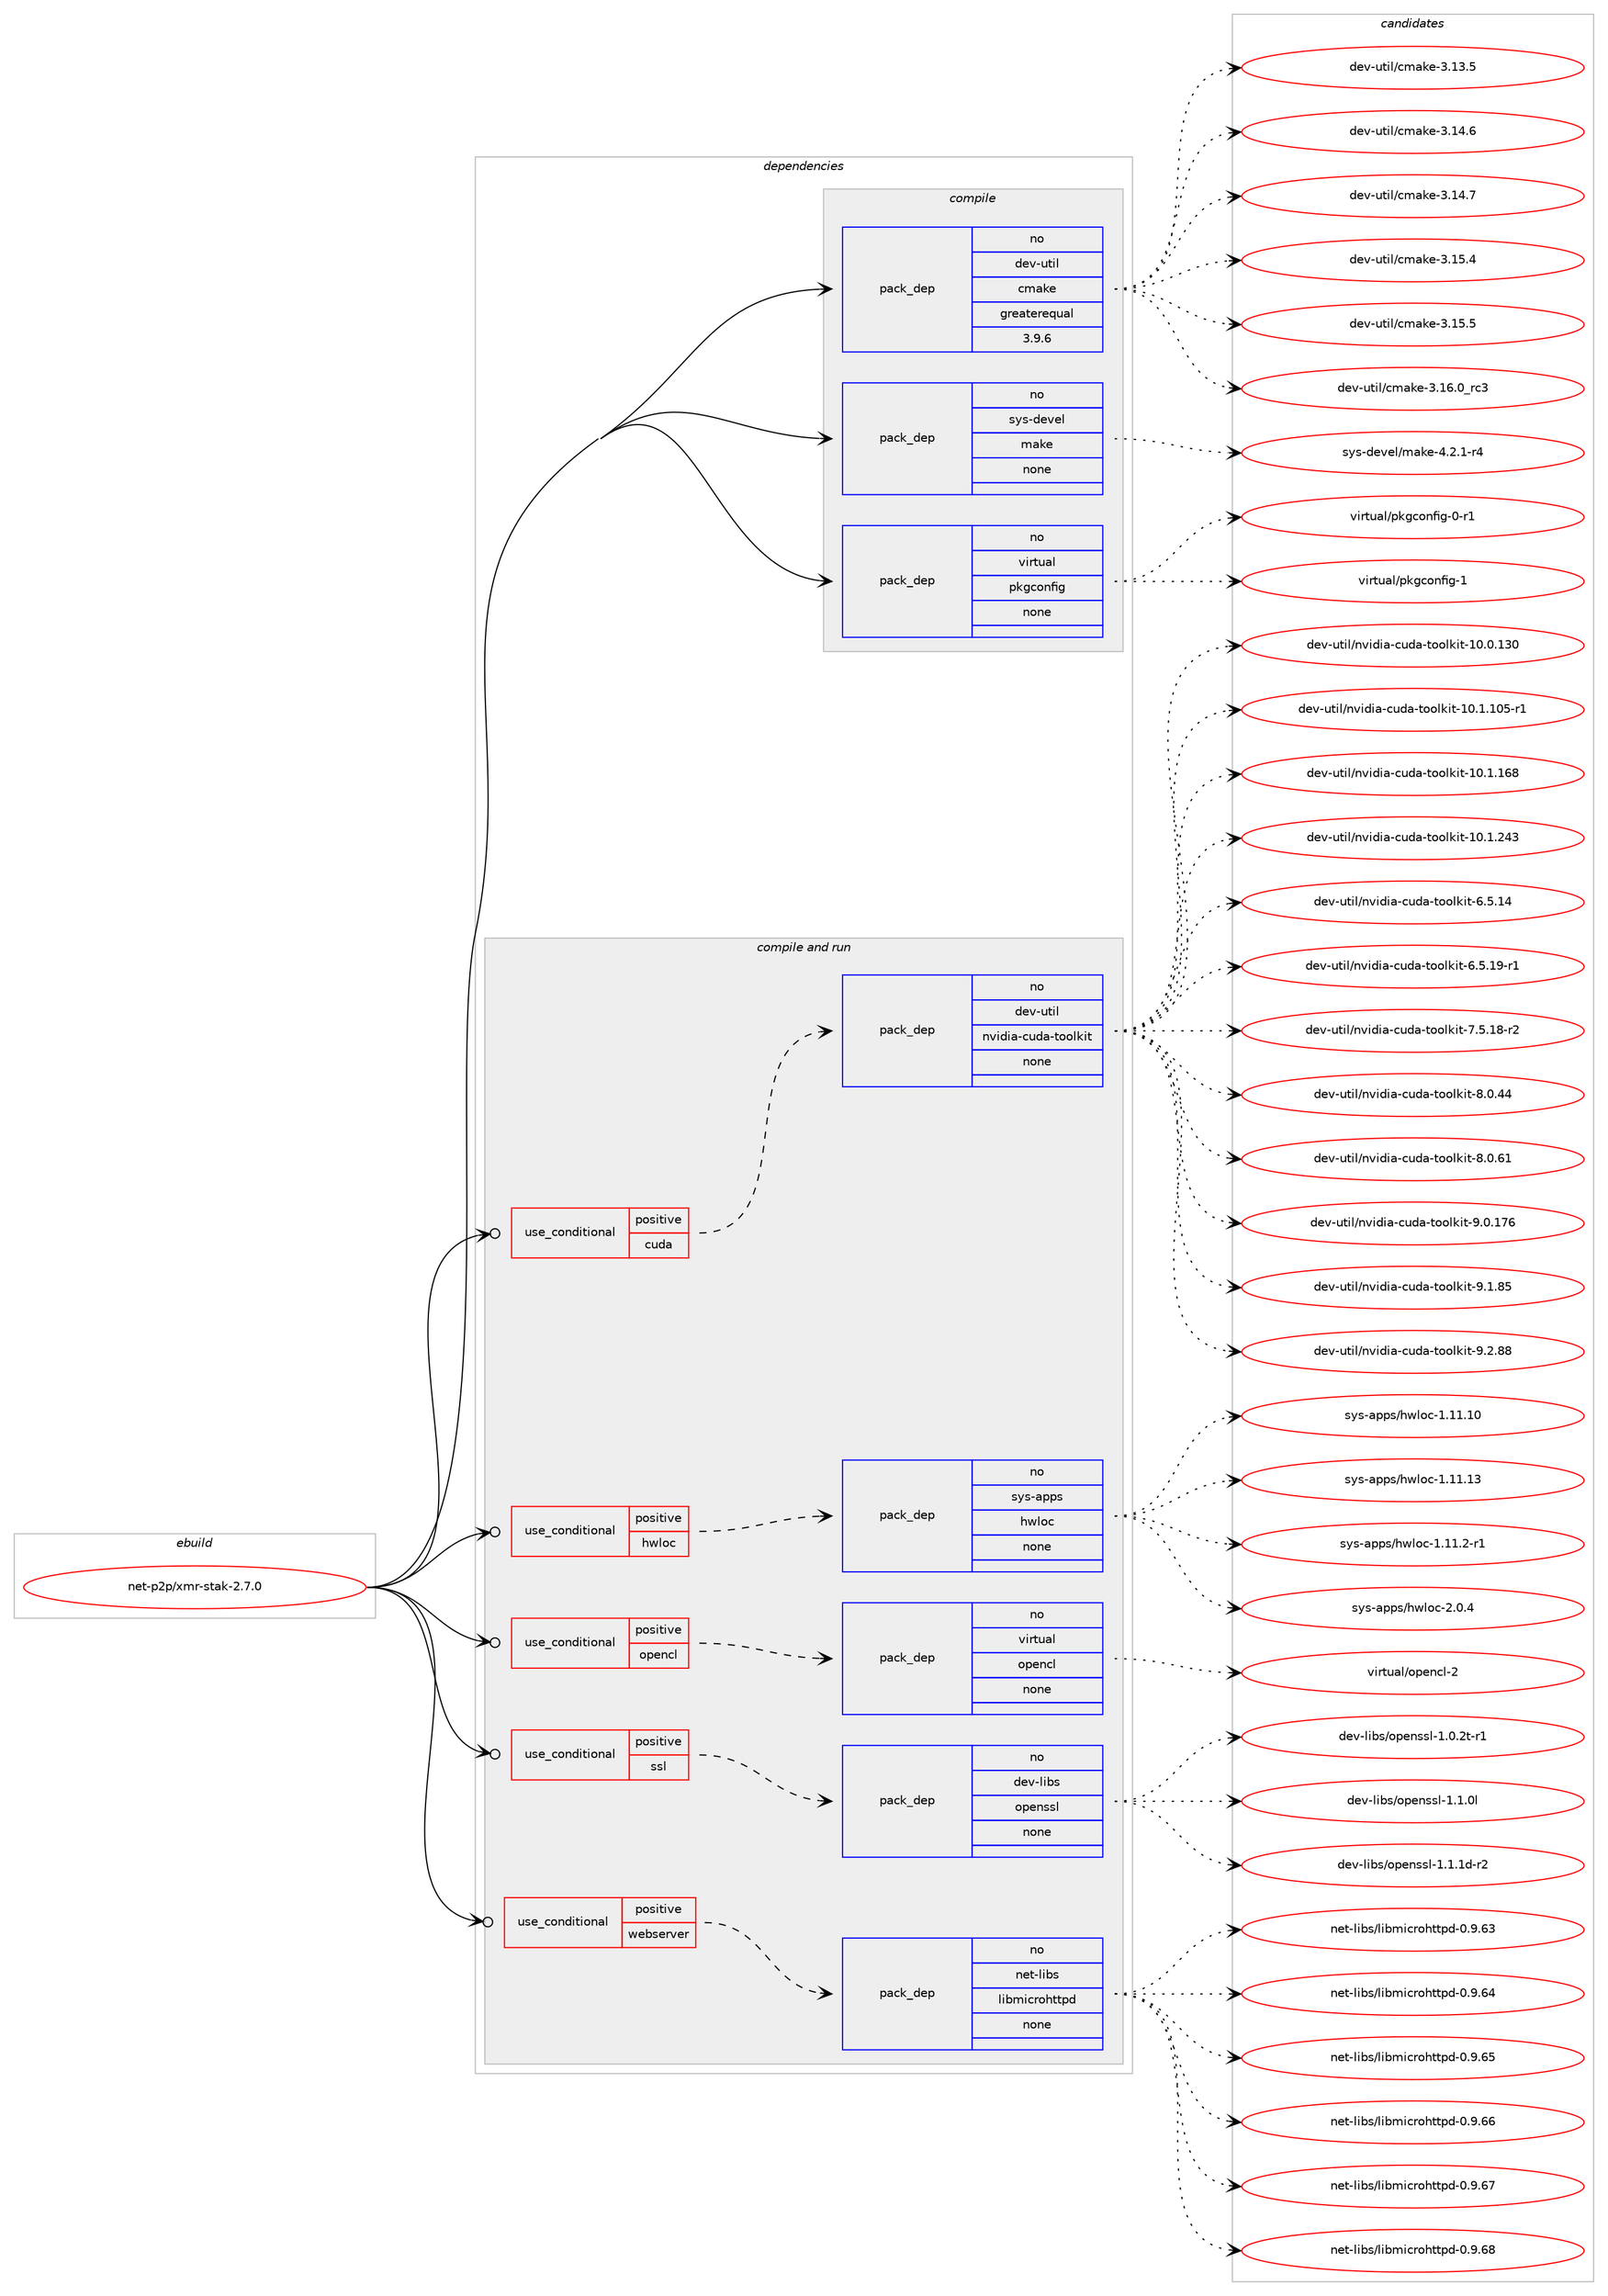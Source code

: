 digraph prolog {

# *************
# Graph options
# *************

newrank=true;
concentrate=true;
compound=true;
graph [rankdir=LR,fontname=Helvetica,fontsize=10,ranksep=1.5];#, ranksep=2.5, nodesep=0.2];
edge  [arrowhead=vee];
node  [fontname=Helvetica,fontsize=10];

# **********
# The ebuild
# **********

subgraph cluster_leftcol {
color=gray;
rank=same;
label=<<i>ebuild</i>>;
id [label="net-p2p/xmr-stak-2.7.0", color=red, width=4, href="../net-p2p/xmr-stak-2.7.0.svg"];
}

# ****************
# The dependencies
# ****************

subgraph cluster_midcol {
color=gray;
label=<<i>dependencies</i>>;
subgraph cluster_compile {
fillcolor="#eeeeee";
style=filled;
label=<<i>compile</i>>;
subgraph pack621228 {
dependency841038 [label=<<TABLE BORDER="0" CELLBORDER="1" CELLSPACING="0" CELLPADDING="4" WIDTH="220"><TR><TD ROWSPAN="6" CELLPADDING="30">pack_dep</TD></TR><TR><TD WIDTH="110">no</TD></TR><TR><TD>dev-util</TD></TR><TR><TD>cmake</TD></TR><TR><TD>greaterequal</TD></TR><TR><TD>3.9.6</TD></TR></TABLE>>, shape=none, color=blue];
}
id:e -> dependency841038:w [weight=20,style="solid",arrowhead="vee"];
subgraph pack621229 {
dependency841039 [label=<<TABLE BORDER="0" CELLBORDER="1" CELLSPACING="0" CELLPADDING="4" WIDTH="220"><TR><TD ROWSPAN="6" CELLPADDING="30">pack_dep</TD></TR><TR><TD WIDTH="110">no</TD></TR><TR><TD>sys-devel</TD></TR><TR><TD>make</TD></TR><TR><TD>none</TD></TR><TR><TD></TD></TR></TABLE>>, shape=none, color=blue];
}
id:e -> dependency841039:w [weight=20,style="solid",arrowhead="vee"];
subgraph pack621230 {
dependency841040 [label=<<TABLE BORDER="0" CELLBORDER="1" CELLSPACING="0" CELLPADDING="4" WIDTH="220"><TR><TD ROWSPAN="6" CELLPADDING="30">pack_dep</TD></TR><TR><TD WIDTH="110">no</TD></TR><TR><TD>virtual</TD></TR><TR><TD>pkgconfig</TD></TR><TR><TD>none</TD></TR><TR><TD></TD></TR></TABLE>>, shape=none, color=blue];
}
id:e -> dependency841040:w [weight=20,style="solid",arrowhead="vee"];
}
subgraph cluster_compileandrun {
fillcolor="#eeeeee";
style=filled;
label=<<i>compile and run</i>>;
subgraph cond204972 {
dependency841041 [label=<<TABLE BORDER="0" CELLBORDER="1" CELLSPACING="0" CELLPADDING="4"><TR><TD ROWSPAN="3" CELLPADDING="10">use_conditional</TD></TR><TR><TD>positive</TD></TR><TR><TD>cuda</TD></TR></TABLE>>, shape=none, color=red];
subgraph pack621231 {
dependency841042 [label=<<TABLE BORDER="0" CELLBORDER="1" CELLSPACING="0" CELLPADDING="4" WIDTH="220"><TR><TD ROWSPAN="6" CELLPADDING="30">pack_dep</TD></TR><TR><TD WIDTH="110">no</TD></TR><TR><TD>dev-util</TD></TR><TR><TD>nvidia-cuda-toolkit</TD></TR><TR><TD>none</TD></TR><TR><TD></TD></TR></TABLE>>, shape=none, color=blue];
}
dependency841041:e -> dependency841042:w [weight=20,style="dashed",arrowhead="vee"];
}
id:e -> dependency841041:w [weight=20,style="solid",arrowhead="odotvee"];
subgraph cond204973 {
dependency841043 [label=<<TABLE BORDER="0" CELLBORDER="1" CELLSPACING="0" CELLPADDING="4"><TR><TD ROWSPAN="3" CELLPADDING="10">use_conditional</TD></TR><TR><TD>positive</TD></TR><TR><TD>hwloc</TD></TR></TABLE>>, shape=none, color=red];
subgraph pack621232 {
dependency841044 [label=<<TABLE BORDER="0" CELLBORDER="1" CELLSPACING="0" CELLPADDING="4" WIDTH="220"><TR><TD ROWSPAN="6" CELLPADDING="30">pack_dep</TD></TR><TR><TD WIDTH="110">no</TD></TR><TR><TD>sys-apps</TD></TR><TR><TD>hwloc</TD></TR><TR><TD>none</TD></TR><TR><TD></TD></TR></TABLE>>, shape=none, color=blue];
}
dependency841043:e -> dependency841044:w [weight=20,style="dashed",arrowhead="vee"];
}
id:e -> dependency841043:w [weight=20,style="solid",arrowhead="odotvee"];
subgraph cond204974 {
dependency841045 [label=<<TABLE BORDER="0" CELLBORDER="1" CELLSPACING="0" CELLPADDING="4"><TR><TD ROWSPAN="3" CELLPADDING="10">use_conditional</TD></TR><TR><TD>positive</TD></TR><TR><TD>opencl</TD></TR></TABLE>>, shape=none, color=red];
subgraph pack621233 {
dependency841046 [label=<<TABLE BORDER="0" CELLBORDER="1" CELLSPACING="0" CELLPADDING="4" WIDTH="220"><TR><TD ROWSPAN="6" CELLPADDING="30">pack_dep</TD></TR><TR><TD WIDTH="110">no</TD></TR><TR><TD>virtual</TD></TR><TR><TD>opencl</TD></TR><TR><TD>none</TD></TR><TR><TD></TD></TR></TABLE>>, shape=none, color=blue];
}
dependency841045:e -> dependency841046:w [weight=20,style="dashed",arrowhead="vee"];
}
id:e -> dependency841045:w [weight=20,style="solid",arrowhead="odotvee"];
subgraph cond204975 {
dependency841047 [label=<<TABLE BORDER="0" CELLBORDER="1" CELLSPACING="0" CELLPADDING="4"><TR><TD ROWSPAN="3" CELLPADDING="10">use_conditional</TD></TR><TR><TD>positive</TD></TR><TR><TD>ssl</TD></TR></TABLE>>, shape=none, color=red];
subgraph pack621234 {
dependency841048 [label=<<TABLE BORDER="0" CELLBORDER="1" CELLSPACING="0" CELLPADDING="4" WIDTH="220"><TR><TD ROWSPAN="6" CELLPADDING="30">pack_dep</TD></TR><TR><TD WIDTH="110">no</TD></TR><TR><TD>dev-libs</TD></TR><TR><TD>openssl</TD></TR><TR><TD>none</TD></TR><TR><TD></TD></TR></TABLE>>, shape=none, color=blue];
}
dependency841047:e -> dependency841048:w [weight=20,style="dashed",arrowhead="vee"];
}
id:e -> dependency841047:w [weight=20,style="solid",arrowhead="odotvee"];
subgraph cond204976 {
dependency841049 [label=<<TABLE BORDER="0" CELLBORDER="1" CELLSPACING="0" CELLPADDING="4"><TR><TD ROWSPAN="3" CELLPADDING="10">use_conditional</TD></TR><TR><TD>positive</TD></TR><TR><TD>webserver</TD></TR></TABLE>>, shape=none, color=red];
subgraph pack621235 {
dependency841050 [label=<<TABLE BORDER="0" CELLBORDER="1" CELLSPACING="0" CELLPADDING="4" WIDTH="220"><TR><TD ROWSPAN="6" CELLPADDING="30">pack_dep</TD></TR><TR><TD WIDTH="110">no</TD></TR><TR><TD>net-libs</TD></TR><TR><TD>libmicrohttpd</TD></TR><TR><TD>none</TD></TR><TR><TD></TD></TR></TABLE>>, shape=none, color=blue];
}
dependency841049:e -> dependency841050:w [weight=20,style="dashed",arrowhead="vee"];
}
id:e -> dependency841049:w [weight=20,style="solid",arrowhead="odotvee"];
}
subgraph cluster_run {
fillcolor="#eeeeee";
style=filled;
label=<<i>run</i>>;
}
}

# **************
# The candidates
# **************

subgraph cluster_choices {
rank=same;
color=gray;
label=<<i>candidates</i>>;

subgraph choice621228 {
color=black;
nodesep=1;
choice1001011184511711610510847991099710710145514649514653 [label="dev-util/cmake-3.13.5", color=red, width=4,href="../dev-util/cmake-3.13.5.svg"];
choice1001011184511711610510847991099710710145514649524654 [label="dev-util/cmake-3.14.6", color=red, width=4,href="../dev-util/cmake-3.14.6.svg"];
choice1001011184511711610510847991099710710145514649524655 [label="dev-util/cmake-3.14.7", color=red, width=4,href="../dev-util/cmake-3.14.7.svg"];
choice1001011184511711610510847991099710710145514649534652 [label="dev-util/cmake-3.15.4", color=red, width=4,href="../dev-util/cmake-3.15.4.svg"];
choice1001011184511711610510847991099710710145514649534653 [label="dev-util/cmake-3.15.5", color=red, width=4,href="../dev-util/cmake-3.15.5.svg"];
choice1001011184511711610510847991099710710145514649544648951149951 [label="dev-util/cmake-3.16.0_rc3", color=red, width=4,href="../dev-util/cmake-3.16.0_rc3.svg"];
dependency841038:e -> choice1001011184511711610510847991099710710145514649514653:w [style=dotted,weight="100"];
dependency841038:e -> choice1001011184511711610510847991099710710145514649524654:w [style=dotted,weight="100"];
dependency841038:e -> choice1001011184511711610510847991099710710145514649524655:w [style=dotted,weight="100"];
dependency841038:e -> choice1001011184511711610510847991099710710145514649534652:w [style=dotted,weight="100"];
dependency841038:e -> choice1001011184511711610510847991099710710145514649534653:w [style=dotted,weight="100"];
dependency841038:e -> choice1001011184511711610510847991099710710145514649544648951149951:w [style=dotted,weight="100"];
}
subgraph choice621229 {
color=black;
nodesep=1;
choice1151211154510010111810110847109971071014552465046494511452 [label="sys-devel/make-4.2.1-r4", color=red, width=4,href="../sys-devel/make-4.2.1-r4.svg"];
dependency841039:e -> choice1151211154510010111810110847109971071014552465046494511452:w [style=dotted,weight="100"];
}
subgraph choice621230 {
color=black;
nodesep=1;
choice11810511411611797108471121071039911111010210510345484511449 [label="virtual/pkgconfig-0-r1", color=red, width=4,href="../virtual/pkgconfig-0-r1.svg"];
choice1181051141161179710847112107103991111101021051034549 [label="virtual/pkgconfig-1", color=red, width=4,href="../virtual/pkgconfig-1.svg"];
dependency841040:e -> choice11810511411611797108471121071039911111010210510345484511449:w [style=dotted,weight="100"];
dependency841040:e -> choice1181051141161179710847112107103991111101021051034549:w [style=dotted,weight="100"];
}
subgraph choice621231 {
color=black;
nodesep=1;
choice10010111845117116105108471101181051001059745991171009745116111111108107105116454948464846495148 [label="dev-util/nvidia-cuda-toolkit-10.0.130", color=red, width=4,href="../dev-util/nvidia-cuda-toolkit-10.0.130.svg"];
choice100101118451171161051084711011810510010597459911710097451161111111081071051164549484649464948534511449 [label="dev-util/nvidia-cuda-toolkit-10.1.105-r1", color=red, width=4,href="../dev-util/nvidia-cuda-toolkit-10.1.105-r1.svg"];
choice10010111845117116105108471101181051001059745991171009745116111111108107105116454948464946495456 [label="dev-util/nvidia-cuda-toolkit-10.1.168", color=red, width=4,href="../dev-util/nvidia-cuda-toolkit-10.1.168.svg"];
choice10010111845117116105108471101181051001059745991171009745116111111108107105116454948464946505251 [label="dev-util/nvidia-cuda-toolkit-10.1.243", color=red, width=4,href="../dev-util/nvidia-cuda-toolkit-10.1.243.svg"];
choice1001011184511711610510847110118105100105974599117100974511611111110810710511645544653464952 [label="dev-util/nvidia-cuda-toolkit-6.5.14", color=red, width=4,href="../dev-util/nvidia-cuda-toolkit-6.5.14.svg"];
choice10010111845117116105108471101181051001059745991171009745116111111108107105116455446534649574511449 [label="dev-util/nvidia-cuda-toolkit-6.5.19-r1", color=red, width=4,href="../dev-util/nvidia-cuda-toolkit-6.5.19-r1.svg"];
choice10010111845117116105108471101181051001059745991171009745116111111108107105116455546534649564511450 [label="dev-util/nvidia-cuda-toolkit-7.5.18-r2", color=red, width=4,href="../dev-util/nvidia-cuda-toolkit-7.5.18-r2.svg"];
choice1001011184511711610510847110118105100105974599117100974511611111110810710511645564648465252 [label="dev-util/nvidia-cuda-toolkit-8.0.44", color=red, width=4,href="../dev-util/nvidia-cuda-toolkit-8.0.44.svg"];
choice1001011184511711610510847110118105100105974599117100974511611111110810710511645564648465449 [label="dev-util/nvidia-cuda-toolkit-8.0.61", color=red, width=4,href="../dev-util/nvidia-cuda-toolkit-8.0.61.svg"];
choice100101118451171161051084711011810510010597459911710097451161111111081071051164557464846495554 [label="dev-util/nvidia-cuda-toolkit-9.0.176", color=red, width=4,href="../dev-util/nvidia-cuda-toolkit-9.0.176.svg"];
choice1001011184511711610510847110118105100105974599117100974511611111110810710511645574649465653 [label="dev-util/nvidia-cuda-toolkit-9.1.85", color=red, width=4,href="../dev-util/nvidia-cuda-toolkit-9.1.85.svg"];
choice1001011184511711610510847110118105100105974599117100974511611111110810710511645574650465656 [label="dev-util/nvidia-cuda-toolkit-9.2.88", color=red, width=4,href="../dev-util/nvidia-cuda-toolkit-9.2.88.svg"];
dependency841042:e -> choice10010111845117116105108471101181051001059745991171009745116111111108107105116454948464846495148:w [style=dotted,weight="100"];
dependency841042:e -> choice100101118451171161051084711011810510010597459911710097451161111111081071051164549484649464948534511449:w [style=dotted,weight="100"];
dependency841042:e -> choice10010111845117116105108471101181051001059745991171009745116111111108107105116454948464946495456:w [style=dotted,weight="100"];
dependency841042:e -> choice10010111845117116105108471101181051001059745991171009745116111111108107105116454948464946505251:w [style=dotted,weight="100"];
dependency841042:e -> choice1001011184511711610510847110118105100105974599117100974511611111110810710511645544653464952:w [style=dotted,weight="100"];
dependency841042:e -> choice10010111845117116105108471101181051001059745991171009745116111111108107105116455446534649574511449:w [style=dotted,weight="100"];
dependency841042:e -> choice10010111845117116105108471101181051001059745991171009745116111111108107105116455546534649564511450:w [style=dotted,weight="100"];
dependency841042:e -> choice1001011184511711610510847110118105100105974599117100974511611111110810710511645564648465252:w [style=dotted,weight="100"];
dependency841042:e -> choice1001011184511711610510847110118105100105974599117100974511611111110810710511645564648465449:w [style=dotted,weight="100"];
dependency841042:e -> choice100101118451171161051084711011810510010597459911710097451161111111081071051164557464846495554:w [style=dotted,weight="100"];
dependency841042:e -> choice1001011184511711610510847110118105100105974599117100974511611111110810710511645574649465653:w [style=dotted,weight="100"];
dependency841042:e -> choice1001011184511711610510847110118105100105974599117100974511611111110810710511645574650465656:w [style=dotted,weight="100"];
}
subgraph choice621232 {
color=black;
nodesep=1;
choice115121115459711211211547104119108111994549464949464948 [label="sys-apps/hwloc-1.11.10", color=red, width=4,href="../sys-apps/hwloc-1.11.10.svg"];
choice115121115459711211211547104119108111994549464949464951 [label="sys-apps/hwloc-1.11.13", color=red, width=4,href="../sys-apps/hwloc-1.11.13.svg"];
choice11512111545971121121154710411910811199454946494946504511449 [label="sys-apps/hwloc-1.11.2-r1", color=red, width=4,href="../sys-apps/hwloc-1.11.2-r1.svg"];
choice11512111545971121121154710411910811199455046484652 [label="sys-apps/hwloc-2.0.4", color=red, width=4,href="../sys-apps/hwloc-2.0.4.svg"];
dependency841044:e -> choice115121115459711211211547104119108111994549464949464948:w [style=dotted,weight="100"];
dependency841044:e -> choice115121115459711211211547104119108111994549464949464951:w [style=dotted,weight="100"];
dependency841044:e -> choice11512111545971121121154710411910811199454946494946504511449:w [style=dotted,weight="100"];
dependency841044:e -> choice11512111545971121121154710411910811199455046484652:w [style=dotted,weight="100"];
}
subgraph choice621233 {
color=black;
nodesep=1;
choice1181051141161179710847111112101110991084550 [label="virtual/opencl-2", color=red, width=4,href="../virtual/opencl-2.svg"];
dependency841046:e -> choice1181051141161179710847111112101110991084550:w [style=dotted,weight="100"];
}
subgraph choice621234 {
color=black;
nodesep=1;
choice1001011184510810598115471111121011101151151084549464846501164511449 [label="dev-libs/openssl-1.0.2t-r1", color=red, width=4,href="../dev-libs/openssl-1.0.2t-r1.svg"];
choice100101118451081059811547111112101110115115108454946494648108 [label="dev-libs/openssl-1.1.0l", color=red, width=4,href="../dev-libs/openssl-1.1.0l.svg"];
choice1001011184510810598115471111121011101151151084549464946491004511450 [label="dev-libs/openssl-1.1.1d-r2", color=red, width=4,href="../dev-libs/openssl-1.1.1d-r2.svg"];
dependency841048:e -> choice1001011184510810598115471111121011101151151084549464846501164511449:w [style=dotted,weight="100"];
dependency841048:e -> choice100101118451081059811547111112101110115115108454946494648108:w [style=dotted,weight="100"];
dependency841048:e -> choice1001011184510810598115471111121011101151151084549464946491004511450:w [style=dotted,weight="100"];
}
subgraph choice621235 {
color=black;
nodesep=1;
choice110101116451081059811547108105981091059911411110411611611210045484657465451 [label="net-libs/libmicrohttpd-0.9.63", color=red, width=4,href="../net-libs/libmicrohttpd-0.9.63.svg"];
choice110101116451081059811547108105981091059911411110411611611210045484657465452 [label="net-libs/libmicrohttpd-0.9.64", color=red, width=4,href="../net-libs/libmicrohttpd-0.9.64.svg"];
choice110101116451081059811547108105981091059911411110411611611210045484657465453 [label="net-libs/libmicrohttpd-0.9.65", color=red, width=4,href="../net-libs/libmicrohttpd-0.9.65.svg"];
choice110101116451081059811547108105981091059911411110411611611210045484657465454 [label="net-libs/libmicrohttpd-0.9.66", color=red, width=4,href="../net-libs/libmicrohttpd-0.9.66.svg"];
choice110101116451081059811547108105981091059911411110411611611210045484657465455 [label="net-libs/libmicrohttpd-0.9.67", color=red, width=4,href="../net-libs/libmicrohttpd-0.9.67.svg"];
choice110101116451081059811547108105981091059911411110411611611210045484657465456 [label="net-libs/libmicrohttpd-0.9.68", color=red, width=4,href="../net-libs/libmicrohttpd-0.9.68.svg"];
dependency841050:e -> choice110101116451081059811547108105981091059911411110411611611210045484657465451:w [style=dotted,weight="100"];
dependency841050:e -> choice110101116451081059811547108105981091059911411110411611611210045484657465452:w [style=dotted,weight="100"];
dependency841050:e -> choice110101116451081059811547108105981091059911411110411611611210045484657465453:w [style=dotted,weight="100"];
dependency841050:e -> choice110101116451081059811547108105981091059911411110411611611210045484657465454:w [style=dotted,weight="100"];
dependency841050:e -> choice110101116451081059811547108105981091059911411110411611611210045484657465455:w [style=dotted,weight="100"];
dependency841050:e -> choice110101116451081059811547108105981091059911411110411611611210045484657465456:w [style=dotted,weight="100"];
}
}

}
